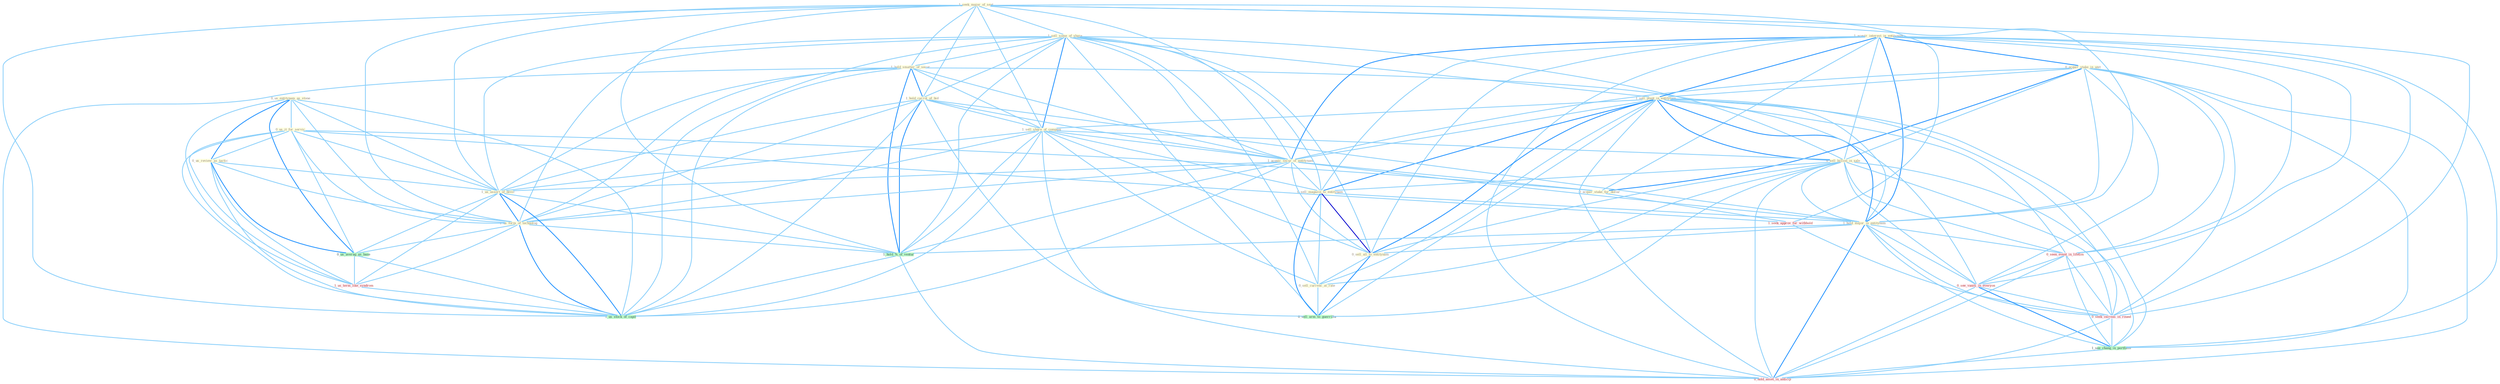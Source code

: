 Graph G{ 
    node
    [shape=polygon,style=filled,width=.5,height=.06,color="#BDFCC9",fixedsize=true,fontsize=4,
    fontcolor="#2f4f4f"];
    {node
    [color="#ffffe0", fontcolor="#8b7d6b"] "1_seek_major_of_seat " "0_us_entitynam_as_stone " "1_sell_some_of_share " "1_hold_smatter_of_secur " "1_acquir_interest_in_entitynam " "0_acquir_stake_in_unit " "1_sell_plant_in_entitynam " "1_hold_carrot_of_bid " "1_sell_share_of_compani " "0_us_it_for_servic " "0_sell_billion_in_sale " "1_acquir_secur_of_entitynam " "0_acquir_stake_for_dollar " "0_sell_magazin_to_entitynam " "1_hold_major_in_entitynam " "0_us_review_as_tactic " "0_sell_all_to_entitynam " "1_us_assort_of_devic " "0_sell_currenc_at_rate " "1_us_form_of_technolog "}
{node [color="#fff0f5", fontcolor="#b22222"] "0_seen_event_in_lifetim " "1_us_term_like_syndrom " "1_seek_approv_for_withhold " "0_see_vaniti_in_everyon " "0_seek_increas_in_round " "0_hold_asset_in_anticip "}
edge [color="#B0E2FF"];

	"1_seek_major_of_seat " -- "1_sell_some_of_share " [w="1", color="#87cefa" ];
	"1_seek_major_of_seat " -- "1_hold_smatter_of_secur " [w="1", color="#87cefa" ];
	"1_seek_major_of_seat " -- "1_hold_carrot_of_bid " [w="1", color="#87cefa" ];
	"1_seek_major_of_seat " -- "1_sell_share_of_compani " [w="1", color="#87cefa" ];
	"1_seek_major_of_seat " -- "1_acquir_secur_of_entitynam " [w="1", color="#87cefa" ];
	"1_seek_major_of_seat " -- "1_hold_major_in_entitynam " [w="1", color="#87cefa" ];
	"1_seek_major_of_seat " -- "1_us_assort_of_devic " [w="1", color="#87cefa" ];
	"1_seek_major_of_seat " -- "1_us_form_of_technolog " [w="1", color="#87cefa" ];
	"1_seek_major_of_seat " -- "1_seek_approv_for_withhold " [w="1", color="#87cefa" ];
	"1_seek_major_of_seat " -- "1_hold_%_of_ventur " [w="1", color="#87cefa" ];
	"1_seek_major_of_seat " -- "0_seek_increas_in_round " [w="1", color="#87cefa" ];
	"1_seek_major_of_seat " -- "1_us_stock_of_capit " [w="1", color="#87cefa" ];
	"0_us_entitynam_as_stone " -- "0_us_it_for_servic " [w="1", color="#87cefa" ];
	"0_us_entitynam_as_stone " -- "0_us_review_as_tactic " [w="2", color="#1e90ff" , len=0.8];
	"0_us_entitynam_as_stone " -- "1_us_assort_of_devic " [w="1", color="#87cefa" ];
	"0_us_entitynam_as_stone " -- "1_us_form_of_technolog " [w="1", color="#87cefa" ];
	"0_us_entitynam_as_stone " -- "0_us_averag_as_base " [w="2", color="#1e90ff" , len=0.8];
	"0_us_entitynam_as_stone " -- "1_us_term_like_syndrom " [w="1", color="#87cefa" ];
	"0_us_entitynam_as_stone " -- "1_us_stock_of_capit " [w="1", color="#87cefa" ];
	"1_sell_some_of_share " -- "1_hold_smatter_of_secur " [w="1", color="#87cefa" ];
	"1_sell_some_of_share " -- "1_sell_plant_in_entitynam " [w="1", color="#87cefa" ];
	"1_sell_some_of_share " -- "1_hold_carrot_of_bid " [w="1", color="#87cefa" ];
	"1_sell_some_of_share " -- "1_sell_share_of_compani " [w="2", color="#1e90ff" , len=0.8];
	"1_sell_some_of_share " -- "0_sell_billion_in_sale " [w="1", color="#87cefa" ];
	"1_sell_some_of_share " -- "1_acquir_secur_of_entitynam " [w="1", color="#87cefa" ];
	"1_sell_some_of_share " -- "0_sell_magazin_to_entitynam " [w="1", color="#87cefa" ];
	"1_sell_some_of_share " -- "0_sell_all_to_entitynam " [w="1", color="#87cefa" ];
	"1_sell_some_of_share " -- "1_us_assort_of_devic " [w="1", color="#87cefa" ];
	"1_sell_some_of_share " -- "0_sell_currenc_at_rate " [w="1", color="#87cefa" ];
	"1_sell_some_of_share " -- "1_us_form_of_technolog " [w="1", color="#87cefa" ];
	"1_sell_some_of_share " -- "1_hold_%_of_ventur " [w="1", color="#87cefa" ];
	"1_sell_some_of_share " -- "0_sell_arm_to_guerrilla " [w="1", color="#87cefa" ];
	"1_sell_some_of_share " -- "1_us_stock_of_capit " [w="1", color="#87cefa" ];
	"1_hold_smatter_of_secur " -- "1_hold_carrot_of_bid " [w="2", color="#1e90ff" , len=0.8];
	"1_hold_smatter_of_secur " -- "1_sell_share_of_compani " [w="1", color="#87cefa" ];
	"1_hold_smatter_of_secur " -- "1_acquir_secur_of_entitynam " [w="1", color="#87cefa" ];
	"1_hold_smatter_of_secur " -- "1_hold_major_in_entitynam " [w="1", color="#87cefa" ];
	"1_hold_smatter_of_secur " -- "1_us_assort_of_devic " [w="1", color="#87cefa" ];
	"1_hold_smatter_of_secur " -- "1_us_form_of_technolog " [w="1", color="#87cefa" ];
	"1_hold_smatter_of_secur " -- "1_hold_%_of_ventur " [w="2", color="#1e90ff" , len=0.8];
	"1_hold_smatter_of_secur " -- "1_us_stock_of_capit " [w="1", color="#87cefa" ];
	"1_hold_smatter_of_secur " -- "0_hold_asset_in_anticip " [w="1", color="#87cefa" ];
	"1_acquir_interest_in_entitynam " -- "0_acquir_stake_in_unit " [w="2", color="#1e90ff" , len=0.8];
	"1_acquir_interest_in_entitynam " -- "1_sell_plant_in_entitynam " [w="2", color="#1e90ff" , len=0.8];
	"1_acquir_interest_in_entitynam " -- "0_sell_billion_in_sale " [w="1", color="#87cefa" ];
	"1_acquir_interest_in_entitynam " -- "1_acquir_secur_of_entitynam " [w="2", color="#1e90ff" , len=0.8];
	"1_acquir_interest_in_entitynam " -- "0_acquir_stake_for_dollar " [w="1", color="#87cefa" ];
	"1_acquir_interest_in_entitynam " -- "0_sell_magazin_to_entitynam " [w="1", color="#87cefa" ];
	"1_acquir_interest_in_entitynam " -- "1_hold_major_in_entitynam " [w="2", color="#1e90ff" , len=0.8];
	"1_acquir_interest_in_entitynam " -- "0_sell_all_to_entitynam " [w="1", color="#87cefa" ];
	"1_acquir_interest_in_entitynam " -- "0_seen_event_in_lifetim " [w="1", color="#87cefa" ];
	"1_acquir_interest_in_entitynam " -- "0_see_vaniti_in_everyon " [w="1", color="#87cefa" ];
	"1_acquir_interest_in_entitynam " -- "0_seek_increas_in_round " [w="1", color="#87cefa" ];
	"1_acquir_interest_in_entitynam " -- "1_see_chang_in_portfolio " [w="1", color="#87cefa" ];
	"1_acquir_interest_in_entitynam " -- "0_hold_asset_in_anticip " [w="1", color="#87cefa" ];
	"0_acquir_stake_in_unit " -- "1_sell_plant_in_entitynam " [w="1", color="#87cefa" ];
	"0_acquir_stake_in_unit " -- "0_sell_billion_in_sale " [w="1", color="#87cefa" ];
	"0_acquir_stake_in_unit " -- "1_acquir_secur_of_entitynam " [w="1", color="#87cefa" ];
	"0_acquir_stake_in_unit " -- "0_acquir_stake_for_dollar " [w="2", color="#1e90ff" , len=0.8];
	"0_acquir_stake_in_unit " -- "1_hold_major_in_entitynam " [w="1", color="#87cefa" ];
	"0_acquir_stake_in_unit " -- "0_seen_event_in_lifetim " [w="1", color="#87cefa" ];
	"0_acquir_stake_in_unit " -- "0_see_vaniti_in_everyon " [w="1", color="#87cefa" ];
	"0_acquir_stake_in_unit " -- "0_seek_increas_in_round " [w="1", color="#87cefa" ];
	"0_acquir_stake_in_unit " -- "1_see_chang_in_portfolio " [w="1", color="#87cefa" ];
	"0_acquir_stake_in_unit " -- "0_hold_asset_in_anticip " [w="1", color="#87cefa" ];
	"1_sell_plant_in_entitynam " -- "1_sell_share_of_compani " [w="1", color="#87cefa" ];
	"1_sell_plant_in_entitynam " -- "0_sell_billion_in_sale " [w="2", color="#1e90ff" , len=0.8];
	"1_sell_plant_in_entitynam " -- "1_acquir_secur_of_entitynam " [w="1", color="#87cefa" ];
	"1_sell_plant_in_entitynam " -- "0_sell_magazin_to_entitynam " [w="2", color="#1e90ff" , len=0.8];
	"1_sell_plant_in_entitynam " -- "1_hold_major_in_entitynam " [w="2", color="#1e90ff" , len=0.8];
	"1_sell_plant_in_entitynam " -- "0_sell_all_to_entitynam " [w="2", color="#1e90ff" , len=0.8];
	"1_sell_plant_in_entitynam " -- "0_sell_currenc_at_rate " [w="1", color="#87cefa" ];
	"1_sell_plant_in_entitynam " -- "0_seen_event_in_lifetim " [w="1", color="#87cefa" ];
	"1_sell_plant_in_entitynam " -- "0_see_vaniti_in_everyon " [w="1", color="#87cefa" ];
	"1_sell_plant_in_entitynam " -- "0_sell_arm_to_guerrilla " [w="1", color="#87cefa" ];
	"1_sell_plant_in_entitynam " -- "0_seek_increas_in_round " [w="1", color="#87cefa" ];
	"1_sell_plant_in_entitynam " -- "1_see_chang_in_portfolio " [w="1", color="#87cefa" ];
	"1_sell_plant_in_entitynam " -- "0_hold_asset_in_anticip " [w="1", color="#87cefa" ];
	"1_hold_carrot_of_bid " -- "1_sell_share_of_compani " [w="1", color="#87cefa" ];
	"1_hold_carrot_of_bid " -- "1_acquir_secur_of_entitynam " [w="1", color="#87cefa" ];
	"1_hold_carrot_of_bid " -- "1_hold_major_in_entitynam " [w="1", color="#87cefa" ];
	"1_hold_carrot_of_bid " -- "1_us_assort_of_devic " [w="1", color="#87cefa" ];
	"1_hold_carrot_of_bid " -- "1_us_form_of_technolog " [w="1", color="#87cefa" ];
	"1_hold_carrot_of_bid " -- "1_hold_%_of_ventur " [w="2", color="#1e90ff" , len=0.8];
	"1_hold_carrot_of_bid " -- "1_us_stock_of_capit " [w="1", color="#87cefa" ];
	"1_hold_carrot_of_bid " -- "0_hold_asset_in_anticip " [w="1", color="#87cefa" ];
	"1_sell_share_of_compani " -- "0_sell_billion_in_sale " [w="1", color="#87cefa" ];
	"1_sell_share_of_compani " -- "1_acquir_secur_of_entitynam " [w="1", color="#87cefa" ];
	"1_sell_share_of_compani " -- "0_sell_magazin_to_entitynam " [w="1", color="#87cefa" ];
	"1_sell_share_of_compani " -- "0_sell_all_to_entitynam " [w="1", color="#87cefa" ];
	"1_sell_share_of_compani " -- "1_us_assort_of_devic " [w="1", color="#87cefa" ];
	"1_sell_share_of_compani " -- "0_sell_currenc_at_rate " [w="1", color="#87cefa" ];
	"1_sell_share_of_compani " -- "1_us_form_of_technolog " [w="1", color="#87cefa" ];
	"1_sell_share_of_compani " -- "1_hold_%_of_ventur " [w="1", color="#87cefa" ];
	"1_sell_share_of_compani " -- "0_sell_arm_to_guerrilla " [w="1", color="#87cefa" ];
	"1_sell_share_of_compani " -- "1_us_stock_of_capit " [w="1", color="#87cefa" ];
	"0_us_it_for_servic " -- "0_acquir_stake_for_dollar " [w="1", color="#87cefa" ];
	"0_us_it_for_servic " -- "0_us_review_as_tactic " [w="1", color="#87cefa" ];
	"0_us_it_for_servic " -- "1_us_assort_of_devic " [w="1", color="#87cefa" ];
	"0_us_it_for_servic " -- "1_us_form_of_technolog " [w="1", color="#87cefa" ];
	"0_us_it_for_servic " -- "0_us_averag_as_base " [w="1", color="#87cefa" ];
	"0_us_it_for_servic " -- "1_us_term_like_syndrom " [w="1", color="#87cefa" ];
	"0_us_it_for_servic " -- "1_seek_approv_for_withhold " [w="1", color="#87cefa" ];
	"0_us_it_for_servic " -- "1_us_stock_of_capit " [w="1", color="#87cefa" ];
	"0_sell_billion_in_sale " -- "0_sell_magazin_to_entitynam " [w="1", color="#87cefa" ];
	"0_sell_billion_in_sale " -- "1_hold_major_in_entitynam " [w="1", color="#87cefa" ];
	"0_sell_billion_in_sale " -- "0_sell_all_to_entitynam " [w="1", color="#87cefa" ];
	"0_sell_billion_in_sale " -- "0_sell_currenc_at_rate " [w="1", color="#87cefa" ];
	"0_sell_billion_in_sale " -- "0_seen_event_in_lifetim " [w="1", color="#87cefa" ];
	"0_sell_billion_in_sale " -- "0_see_vaniti_in_everyon " [w="1", color="#87cefa" ];
	"0_sell_billion_in_sale " -- "0_sell_arm_to_guerrilla " [w="1", color="#87cefa" ];
	"0_sell_billion_in_sale " -- "0_seek_increas_in_round " [w="1", color="#87cefa" ];
	"0_sell_billion_in_sale " -- "1_see_chang_in_portfolio " [w="1", color="#87cefa" ];
	"0_sell_billion_in_sale " -- "0_hold_asset_in_anticip " [w="1", color="#87cefa" ];
	"1_acquir_secur_of_entitynam " -- "0_acquir_stake_for_dollar " [w="1", color="#87cefa" ];
	"1_acquir_secur_of_entitynam " -- "0_sell_magazin_to_entitynam " [w="1", color="#87cefa" ];
	"1_acquir_secur_of_entitynam " -- "1_hold_major_in_entitynam " [w="1", color="#87cefa" ];
	"1_acquir_secur_of_entitynam " -- "0_sell_all_to_entitynam " [w="1", color="#87cefa" ];
	"1_acquir_secur_of_entitynam " -- "1_us_assort_of_devic " [w="1", color="#87cefa" ];
	"1_acquir_secur_of_entitynam " -- "1_us_form_of_technolog " [w="1", color="#87cefa" ];
	"1_acquir_secur_of_entitynam " -- "1_hold_%_of_ventur " [w="1", color="#87cefa" ];
	"1_acquir_secur_of_entitynam " -- "1_us_stock_of_capit " [w="1", color="#87cefa" ];
	"0_acquir_stake_for_dollar " -- "1_seek_approv_for_withhold " [w="1", color="#87cefa" ];
	"0_sell_magazin_to_entitynam " -- "1_hold_major_in_entitynam " [w="1", color="#87cefa" ];
	"0_sell_magazin_to_entitynam " -- "0_sell_all_to_entitynam " [w="3", color="#0000cd" , len=0.6];
	"0_sell_magazin_to_entitynam " -- "0_sell_currenc_at_rate " [w="1", color="#87cefa" ];
	"0_sell_magazin_to_entitynam " -- "0_sell_arm_to_guerrilla " [w="2", color="#1e90ff" , len=0.8];
	"1_hold_major_in_entitynam " -- "0_sell_all_to_entitynam " [w="1", color="#87cefa" ];
	"1_hold_major_in_entitynam " -- "0_seen_event_in_lifetim " [w="1", color="#87cefa" ];
	"1_hold_major_in_entitynam " -- "1_hold_%_of_ventur " [w="1", color="#87cefa" ];
	"1_hold_major_in_entitynam " -- "0_see_vaniti_in_everyon " [w="1", color="#87cefa" ];
	"1_hold_major_in_entitynam " -- "0_seek_increas_in_round " [w="1", color="#87cefa" ];
	"1_hold_major_in_entitynam " -- "1_see_chang_in_portfolio " [w="1", color="#87cefa" ];
	"1_hold_major_in_entitynam " -- "0_hold_asset_in_anticip " [w="2", color="#1e90ff" , len=0.8];
	"0_us_review_as_tactic " -- "1_us_assort_of_devic " [w="1", color="#87cefa" ];
	"0_us_review_as_tactic " -- "1_us_form_of_technolog " [w="1", color="#87cefa" ];
	"0_us_review_as_tactic " -- "0_us_averag_as_base " [w="2", color="#1e90ff" , len=0.8];
	"0_us_review_as_tactic " -- "1_us_term_like_syndrom " [w="1", color="#87cefa" ];
	"0_us_review_as_tactic " -- "1_us_stock_of_capit " [w="1", color="#87cefa" ];
	"0_sell_all_to_entitynam " -- "0_sell_currenc_at_rate " [w="1", color="#87cefa" ];
	"0_sell_all_to_entitynam " -- "0_sell_arm_to_guerrilla " [w="2", color="#1e90ff" , len=0.8];
	"1_us_assort_of_devic " -- "1_us_form_of_technolog " [w="2", color="#1e90ff" , len=0.8];
	"1_us_assort_of_devic " -- "0_us_averag_as_base " [w="1", color="#87cefa" ];
	"1_us_assort_of_devic " -- "1_us_term_like_syndrom " [w="1", color="#87cefa" ];
	"1_us_assort_of_devic " -- "1_hold_%_of_ventur " [w="1", color="#87cefa" ];
	"1_us_assort_of_devic " -- "1_us_stock_of_capit " [w="2", color="#1e90ff" , len=0.8];
	"0_sell_currenc_at_rate " -- "0_sell_arm_to_guerrilla " [w="1", color="#87cefa" ];
	"1_us_form_of_technolog " -- "0_us_averag_as_base " [w="1", color="#87cefa" ];
	"1_us_form_of_technolog " -- "1_us_term_like_syndrom " [w="1", color="#87cefa" ];
	"1_us_form_of_technolog " -- "1_hold_%_of_ventur " [w="1", color="#87cefa" ];
	"1_us_form_of_technolog " -- "1_us_stock_of_capit " [w="2", color="#1e90ff" , len=0.8];
	"0_seen_event_in_lifetim " -- "0_see_vaniti_in_everyon " [w="1", color="#87cefa" ];
	"0_seen_event_in_lifetim " -- "0_seek_increas_in_round " [w="1", color="#87cefa" ];
	"0_seen_event_in_lifetim " -- "1_see_chang_in_portfolio " [w="1", color="#87cefa" ];
	"0_seen_event_in_lifetim " -- "0_hold_asset_in_anticip " [w="1", color="#87cefa" ];
	"0_us_averag_as_base " -- "1_us_term_like_syndrom " [w="1", color="#87cefa" ];
	"0_us_averag_as_base " -- "1_us_stock_of_capit " [w="1", color="#87cefa" ];
	"1_us_term_like_syndrom " -- "1_us_stock_of_capit " [w="1", color="#87cefa" ];
	"1_seek_approv_for_withhold " -- "0_seek_increas_in_round " [w="1", color="#87cefa" ];
	"1_hold_%_of_ventur " -- "1_us_stock_of_capit " [w="1", color="#87cefa" ];
	"1_hold_%_of_ventur " -- "0_hold_asset_in_anticip " [w="1", color="#87cefa" ];
	"0_see_vaniti_in_everyon " -- "0_seek_increas_in_round " [w="1", color="#87cefa" ];
	"0_see_vaniti_in_everyon " -- "1_see_chang_in_portfolio " [w="2", color="#1e90ff" , len=0.8];
	"0_see_vaniti_in_everyon " -- "0_hold_asset_in_anticip " [w="1", color="#87cefa" ];
	"0_seek_increas_in_round " -- "1_see_chang_in_portfolio " [w="1", color="#87cefa" ];
	"0_seek_increas_in_round " -- "0_hold_asset_in_anticip " [w="1", color="#87cefa" ];
	"1_see_chang_in_portfolio " -- "0_hold_asset_in_anticip " [w="1", color="#87cefa" ];
}